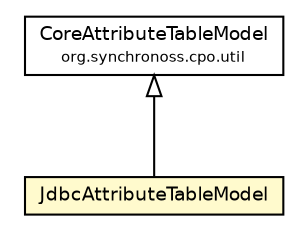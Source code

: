 #!/usr/local/bin/dot
#
# Class diagram 
# Generated by UmlGraph version 4.6 (http://www.spinellis.gr/sw/umlgraph)
#

digraph G {
	edge [fontname="Helvetica",fontsize=10,labelfontname="Helvetica",labelfontsize=10];
	node [fontname="Helvetica",fontsize=10,shape=plaintext];
	// org.synchronoss.cpo.util.CoreAttributeTableModel
	c3928 [label=<<table border="0" cellborder="1" cellspacing="0" cellpadding="2" port="p" href="../CoreAttributeTableModel.html">
		<tr><td><table border="0" cellspacing="0" cellpadding="1">
			<tr><td> CoreAttributeTableModel </td></tr>
			<tr><td><font point-size="7.0"> org.synchronoss.cpo.util </font></td></tr>
		</table></td></tr>
		</table>>, fontname="Helvetica", fontcolor="black", fontsize=9.0];
	// org.synchronoss.cpo.util.jdbc.JdbcAttributeTableModel
	c3938 [label=<<table border="0" cellborder="1" cellspacing="0" cellpadding="2" port="p" bgcolor="lemonChiffon" href="./JdbcAttributeTableModel.html">
		<tr><td><table border="0" cellspacing="0" cellpadding="1">
			<tr><td> JdbcAttributeTableModel </td></tr>
		</table></td></tr>
		</table>>, fontname="Helvetica", fontcolor="black", fontsize=9.0];
	//org.synchronoss.cpo.util.jdbc.JdbcAttributeTableModel extends org.synchronoss.cpo.util.CoreAttributeTableModel
	c3928:p -> c3938:p [dir=back,arrowtail=empty];
}

